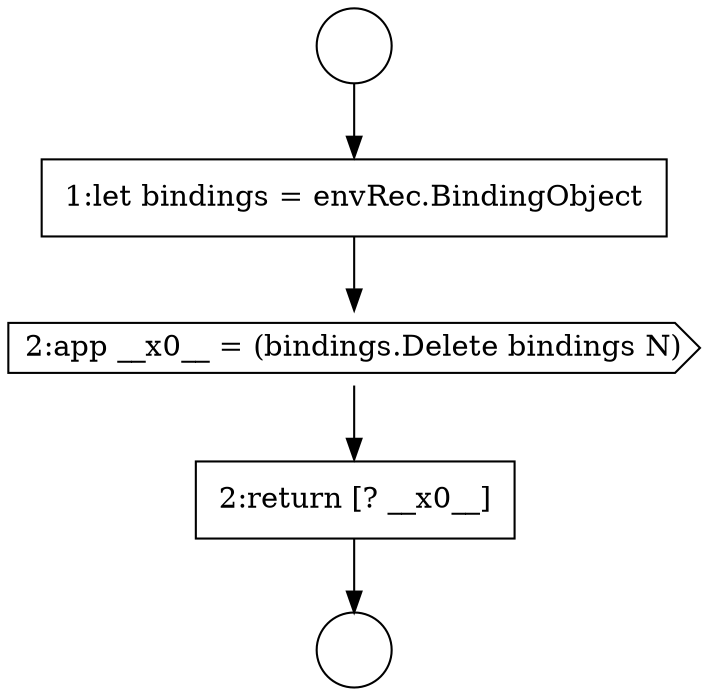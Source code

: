 digraph {
  node1132 [shape=circle label=" " color="black" fillcolor="white" style=filled]
  node1131 [shape=circle label=" " color="black" fillcolor="white" style=filled]
  node1135 [shape=none, margin=0, label=<<font color="black">
    <table border="0" cellborder="1" cellspacing="0" cellpadding="10">
      <tr><td align="left">2:return [? __x0__]</td></tr>
    </table>
  </font>> color="black" fillcolor="white" style=filled]
  node1134 [shape=cds, label=<<font color="black">2:app __x0__ = (bindings.Delete bindings N)</font>> color="black" fillcolor="white" style=filled]
  node1133 [shape=none, margin=0, label=<<font color="black">
    <table border="0" cellborder="1" cellspacing="0" cellpadding="10">
      <tr><td align="left">1:let bindings = envRec.BindingObject</td></tr>
    </table>
  </font>> color="black" fillcolor="white" style=filled]
  node1131 -> node1133 [ color="black"]
  node1133 -> node1134 [ color="black"]
  node1134 -> node1135 [ color="black"]
  node1135 -> node1132 [ color="black"]
}

